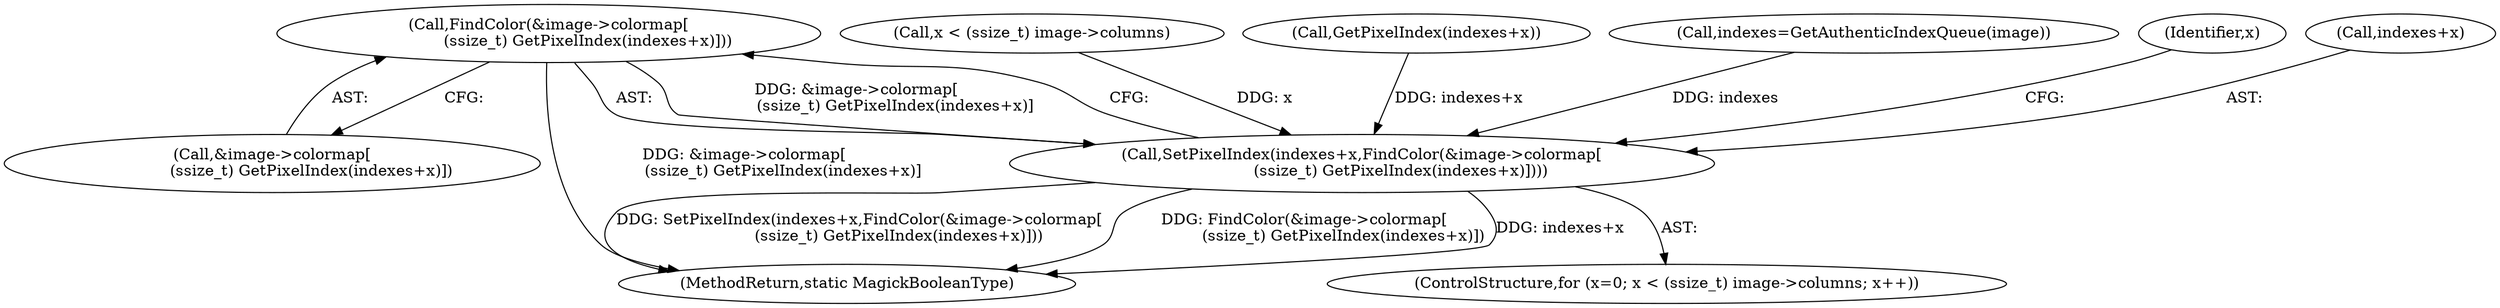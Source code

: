 digraph "0_ImageMagick_db1ffb6cf44bcfe5c4d5fcf9d9109ded5617387f_0@array" {
"1000692" [label="(Call,FindColor(&image->colormap[\n                (ssize_t) GetPixelIndex(indexes+x)]))"];
"1000688" [label="(Call,SetPixelIndex(indexes+x,FindColor(&image->colormap[\n                (ssize_t) GetPixelIndex(indexes+x)])))"];
"1000679" [label="(Call,x < (ssize_t) image->columns)"];
"1001452" [label="(MethodReturn,static MagickBooleanType)"];
"1000700" [label="(Call,GetPixelIndex(indexes+x))"];
"1000688" [label="(Call,SetPixelIndex(indexes+x,FindColor(&image->colormap[\n                (ssize_t) GetPixelIndex(indexes+x)])))"];
"1000693" [label="(Call,&image->colormap[\n                (ssize_t) GetPixelIndex(indexes+x)])"];
"1000692" [label="(Call,FindColor(&image->colormap[\n                (ssize_t) GetPixelIndex(indexes+x)]))"];
"1000671" [label="(Call,indexes=GetAuthenticIndexQueue(image))"];
"1000687" [label="(Identifier,x)"];
"1000675" [label="(ControlStructure,for (x=0; x < (ssize_t) image->columns; x++))"];
"1000689" [label="(Call,indexes+x)"];
"1000692" -> "1000688"  [label="AST: "];
"1000692" -> "1000693"  [label="CFG: "];
"1000693" -> "1000692"  [label="AST: "];
"1000688" -> "1000692"  [label="CFG: "];
"1000692" -> "1001452"  [label="DDG: &image->colormap[\n                (ssize_t) GetPixelIndex(indexes+x)]"];
"1000692" -> "1000688"  [label="DDG: &image->colormap[\n                (ssize_t) GetPixelIndex(indexes+x)]"];
"1000688" -> "1000675"  [label="AST: "];
"1000689" -> "1000688"  [label="AST: "];
"1000687" -> "1000688"  [label="CFG: "];
"1000688" -> "1001452"  [label="DDG: indexes+x"];
"1000688" -> "1001452"  [label="DDG: SetPixelIndex(indexes+x,FindColor(&image->colormap[\n                (ssize_t) GetPixelIndex(indexes+x)]))"];
"1000688" -> "1001452"  [label="DDG: FindColor(&image->colormap[\n                (ssize_t) GetPixelIndex(indexes+x)])"];
"1000700" -> "1000688"  [label="DDG: indexes+x"];
"1000671" -> "1000688"  [label="DDG: indexes"];
"1000679" -> "1000688"  [label="DDG: x"];
}
